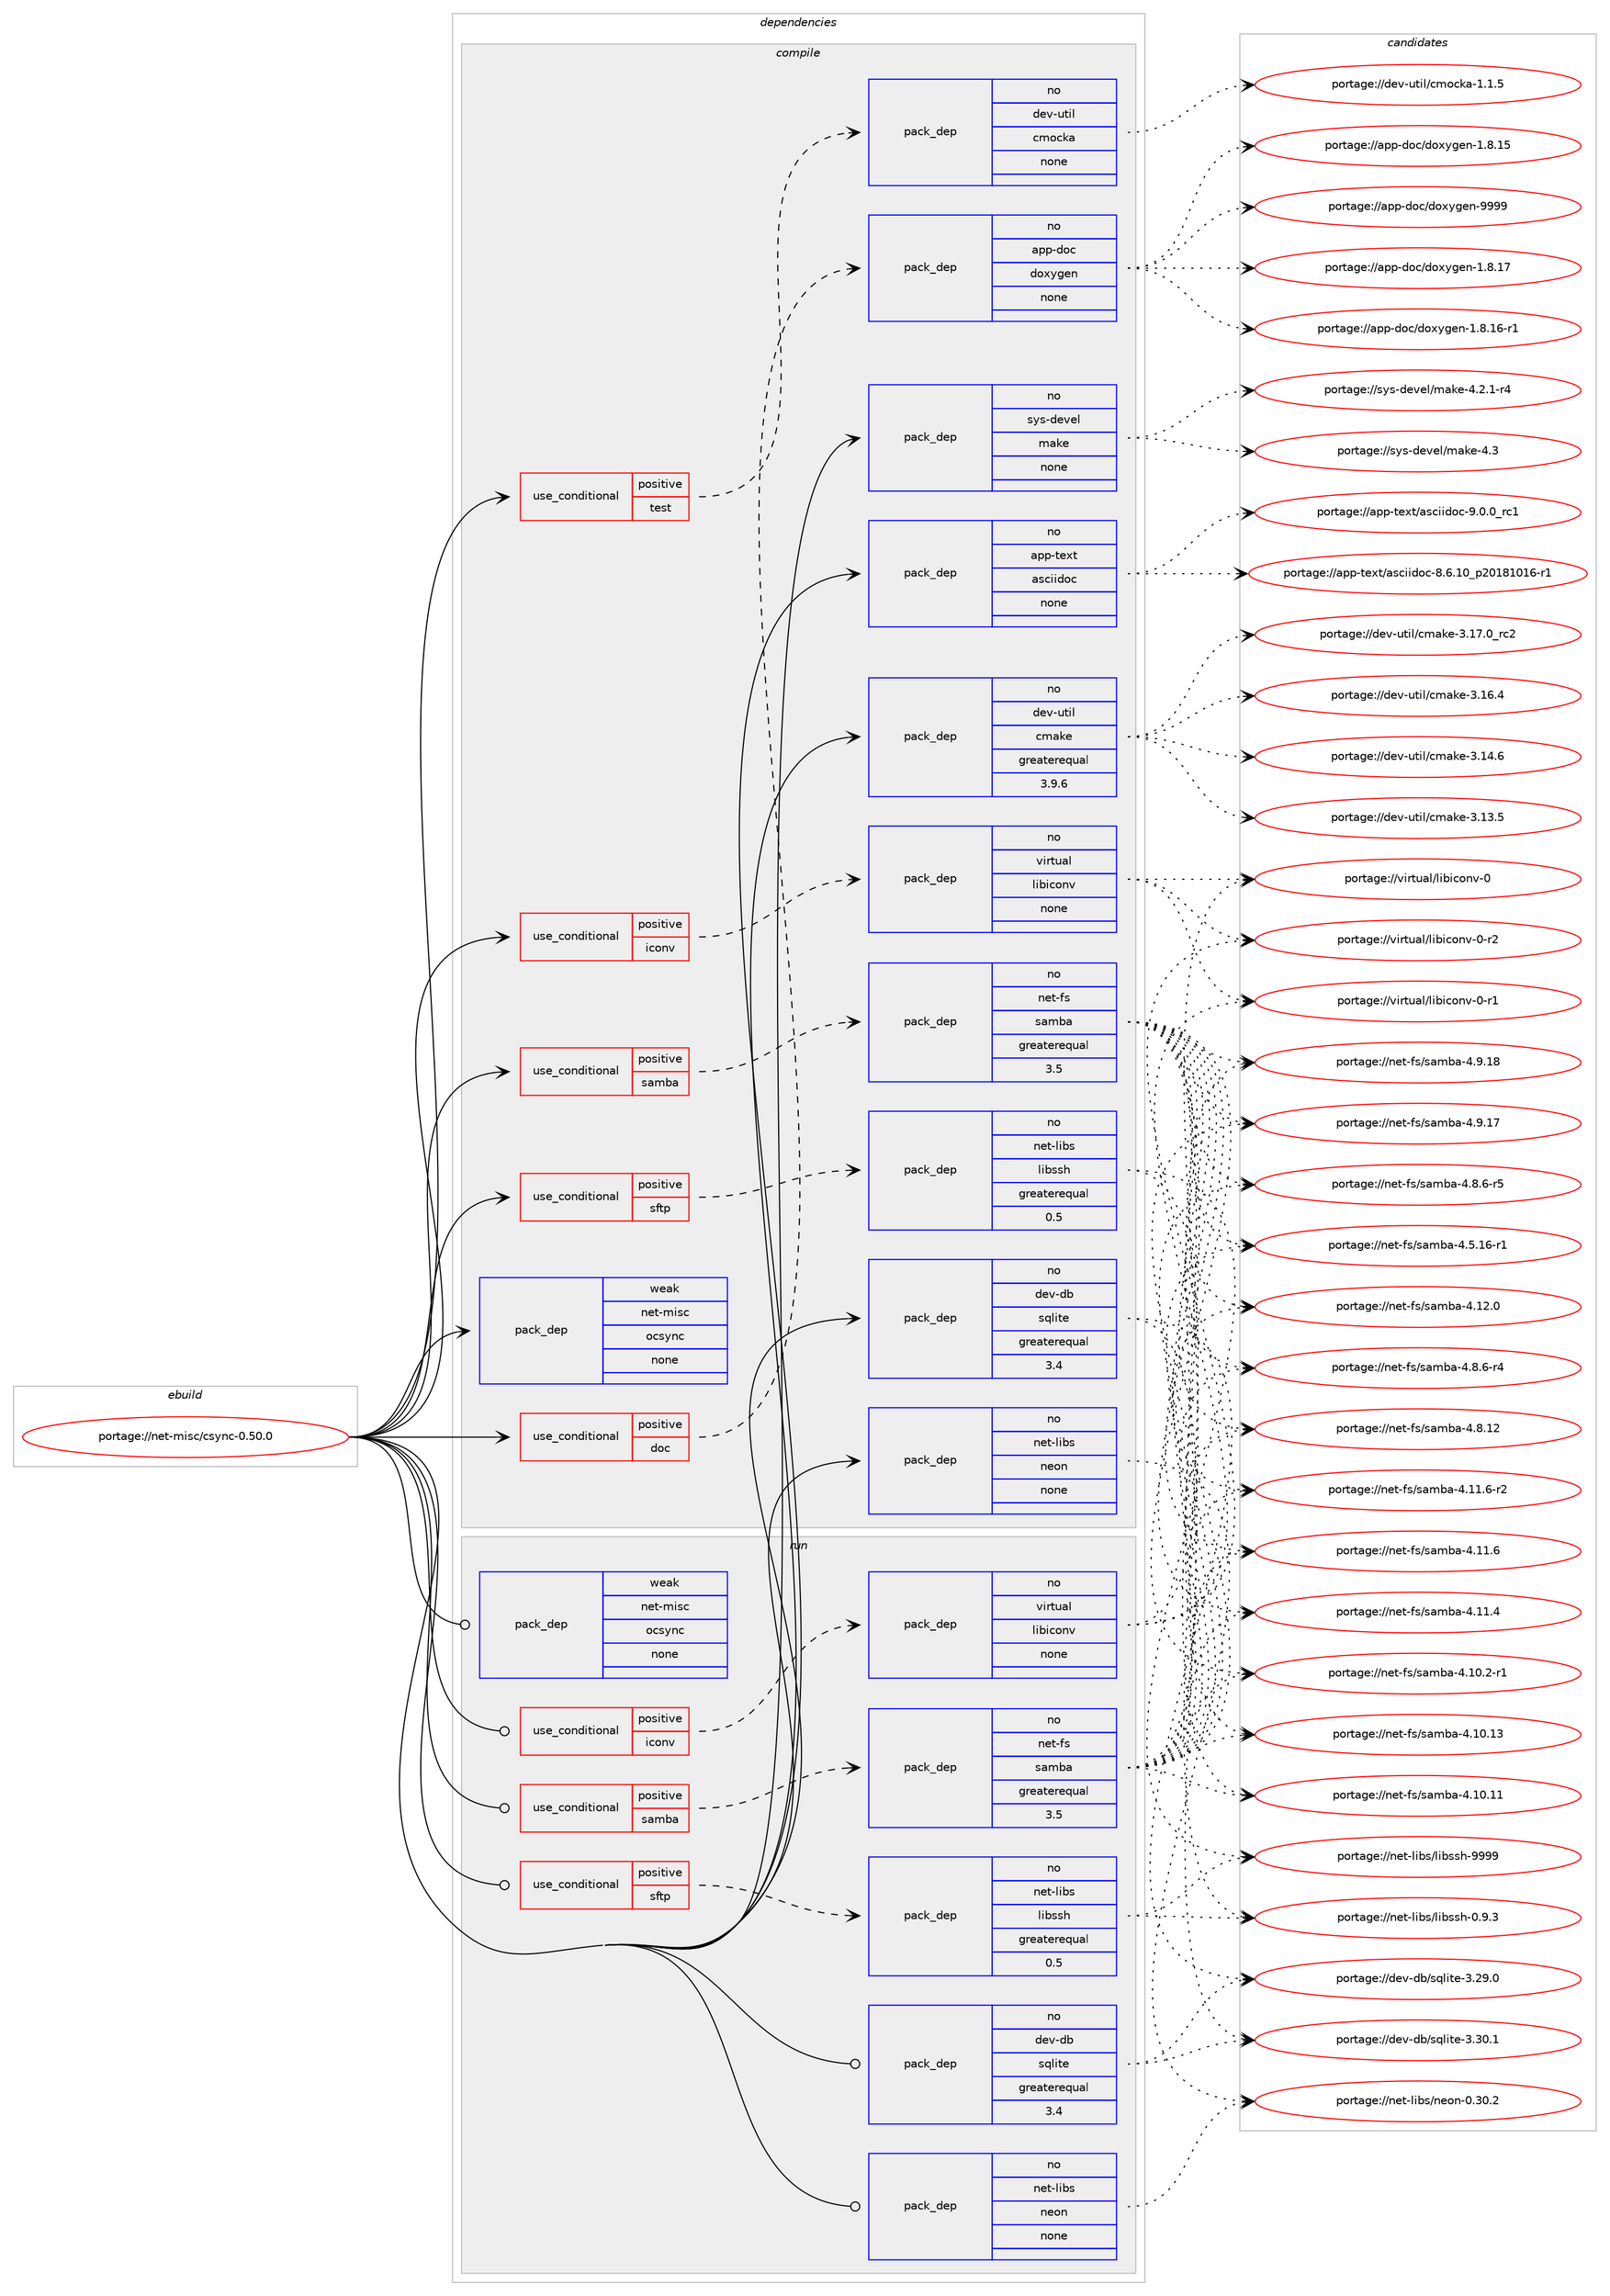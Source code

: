 digraph prolog {

# *************
# Graph options
# *************

newrank=true;
concentrate=true;
compound=true;
graph [rankdir=LR,fontname=Helvetica,fontsize=10,ranksep=1.5];#, ranksep=2.5, nodesep=0.2];
edge  [arrowhead=vee];
node  [fontname=Helvetica,fontsize=10];

# **********
# The ebuild
# **********

subgraph cluster_leftcol {
color=gray;
rank=same;
label=<<i>ebuild</i>>;
id [label="portage://net-misc/csync-0.50.0", color=red, width=4, href="../net-misc/csync-0.50.0.svg"];
}

# ****************
# The dependencies
# ****************

subgraph cluster_midcol {
color=gray;
label=<<i>dependencies</i>>;
subgraph cluster_compile {
fillcolor="#eeeeee";
style=filled;
label=<<i>compile</i>>;
subgraph cond15220 {
dependency74641 [label=<<TABLE BORDER="0" CELLBORDER="1" CELLSPACING="0" CELLPADDING="4"><TR><TD ROWSPAN="3" CELLPADDING="10">use_conditional</TD></TR><TR><TD>positive</TD></TR><TR><TD>doc</TD></TR></TABLE>>, shape=none, color=red];
subgraph pack57991 {
dependency74642 [label=<<TABLE BORDER="0" CELLBORDER="1" CELLSPACING="0" CELLPADDING="4" WIDTH="220"><TR><TD ROWSPAN="6" CELLPADDING="30">pack_dep</TD></TR><TR><TD WIDTH="110">no</TD></TR><TR><TD>app-doc</TD></TR><TR><TD>doxygen</TD></TR><TR><TD>none</TD></TR><TR><TD></TD></TR></TABLE>>, shape=none, color=blue];
}
dependency74641:e -> dependency74642:w [weight=20,style="dashed",arrowhead="vee"];
}
id:e -> dependency74641:w [weight=20,style="solid",arrowhead="vee"];
subgraph cond15221 {
dependency74643 [label=<<TABLE BORDER="0" CELLBORDER="1" CELLSPACING="0" CELLPADDING="4"><TR><TD ROWSPAN="3" CELLPADDING="10">use_conditional</TD></TR><TR><TD>positive</TD></TR><TR><TD>iconv</TD></TR></TABLE>>, shape=none, color=red];
subgraph pack57992 {
dependency74644 [label=<<TABLE BORDER="0" CELLBORDER="1" CELLSPACING="0" CELLPADDING="4" WIDTH="220"><TR><TD ROWSPAN="6" CELLPADDING="30">pack_dep</TD></TR><TR><TD WIDTH="110">no</TD></TR><TR><TD>virtual</TD></TR><TR><TD>libiconv</TD></TR><TR><TD>none</TD></TR><TR><TD></TD></TR></TABLE>>, shape=none, color=blue];
}
dependency74643:e -> dependency74644:w [weight=20,style="dashed",arrowhead="vee"];
}
id:e -> dependency74643:w [weight=20,style="solid",arrowhead="vee"];
subgraph cond15222 {
dependency74645 [label=<<TABLE BORDER="0" CELLBORDER="1" CELLSPACING="0" CELLPADDING="4"><TR><TD ROWSPAN="3" CELLPADDING="10">use_conditional</TD></TR><TR><TD>positive</TD></TR><TR><TD>samba</TD></TR></TABLE>>, shape=none, color=red];
subgraph pack57993 {
dependency74646 [label=<<TABLE BORDER="0" CELLBORDER="1" CELLSPACING="0" CELLPADDING="4" WIDTH="220"><TR><TD ROWSPAN="6" CELLPADDING="30">pack_dep</TD></TR><TR><TD WIDTH="110">no</TD></TR><TR><TD>net-fs</TD></TR><TR><TD>samba</TD></TR><TR><TD>greaterequal</TD></TR><TR><TD>3.5</TD></TR></TABLE>>, shape=none, color=blue];
}
dependency74645:e -> dependency74646:w [weight=20,style="dashed",arrowhead="vee"];
}
id:e -> dependency74645:w [weight=20,style="solid",arrowhead="vee"];
subgraph cond15223 {
dependency74647 [label=<<TABLE BORDER="0" CELLBORDER="1" CELLSPACING="0" CELLPADDING="4"><TR><TD ROWSPAN="3" CELLPADDING="10">use_conditional</TD></TR><TR><TD>positive</TD></TR><TR><TD>sftp</TD></TR></TABLE>>, shape=none, color=red];
subgraph pack57994 {
dependency74648 [label=<<TABLE BORDER="0" CELLBORDER="1" CELLSPACING="0" CELLPADDING="4" WIDTH="220"><TR><TD ROWSPAN="6" CELLPADDING="30">pack_dep</TD></TR><TR><TD WIDTH="110">no</TD></TR><TR><TD>net-libs</TD></TR><TR><TD>libssh</TD></TR><TR><TD>greaterequal</TD></TR><TR><TD>0.5</TD></TR></TABLE>>, shape=none, color=blue];
}
dependency74647:e -> dependency74648:w [weight=20,style="dashed",arrowhead="vee"];
}
id:e -> dependency74647:w [weight=20,style="solid",arrowhead="vee"];
subgraph cond15224 {
dependency74649 [label=<<TABLE BORDER="0" CELLBORDER="1" CELLSPACING="0" CELLPADDING="4"><TR><TD ROWSPAN="3" CELLPADDING="10">use_conditional</TD></TR><TR><TD>positive</TD></TR><TR><TD>test</TD></TR></TABLE>>, shape=none, color=red];
subgraph pack57995 {
dependency74650 [label=<<TABLE BORDER="0" CELLBORDER="1" CELLSPACING="0" CELLPADDING="4" WIDTH="220"><TR><TD ROWSPAN="6" CELLPADDING="30">pack_dep</TD></TR><TR><TD WIDTH="110">no</TD></TR><TR><TD>dev-util</TD></TR><TR><TD>cmocka</TD></TR><TR><TD>none</TD></TR><TR><TD></TD></TR></TABLE>>, shape=none, color=blue];
}
dependency74649:e -> dependency74650:w [weight=20,style="dashed",arrowhead="vee"];
}
id:e -> dependency74649:w [weight=20,style="solid",arrowhead="vee"];
subgraph pack57996 {
dependency74651 [label=<<TABLE BORDER="0" CELLBORDER="1" CELLSPACING="0" CELLPADDING="4" WIDTH="220"><TR><TD ROWSPAN="6" CELLPADDING="30">pack_dep</TD></TR><TR><TD WIDTH="110">no</TD></TR><TR><TD>app-text</TD></TR><TR><TD>asciidoc</TD></TR><TR><TD>none</TD></TR><TR><TD></TD></TR></TABLE>>, shape=none, color=blue];
}
id:e -> dependency74651:w [weight=20,style="solid",arrowhead="vee"];
subgraph pack57997 {
dependency74652 [label=<<TABLE BORDER="0" CELLBORDER="1" CELLSPACING="0" CELLPADDING="4" WIDTH="220"><TR><TD ROWSPAN="6" CELLPADDING="30">pack_dep</TD></TR><TR><TD WIDTH="110">no</TD></TR><TR><TD>dev-db</TD></TR><TR><TD>sqlite</TD></TR><TR><TD>greaterequal</TD></TR><TR><TD>3.4</TD></TR></TABLE>>, shape=none, color=blue];
}
id:e -> dependency74652:w [weight=20,style="solid",arrowhead="vee"];
subgraph pack57998 {
dependency74653 [label=<<TABLE BORDER="0" CELLBORDER="1" CELLSPACING="0" CELLPADDING="4" WIDTH="220"><TR><TD ROWSPAN="6" CELLPADDING="30">pack_dep</TD></TR><TR><TD WIDTH="110">no</TD></TR><TR><TD>dev-util</TD></TR><TR><TD>cmake</TD></TR><TR><TD>greaterequal</TD></TR><TR><TD>3.9.6</TD></TR></TABLE>>, shape=none, color=blue];
}
id:e -> dependency74653:w [weight=20,style="solid",arrowhead="vee"];
subgraph pack57999 {
dependency74654 [label=<<TABLE BORDER="0" CELLBORDER="1" CELLSPACING="0" CELLPADDING="4" WIDTH="220"><TR><TD ROWSPAN="6" CELLPADDING="30">pack_dep</TD></TR><TR><TD WIDTH="110">no</TD></TR><TR><TD>net-libs</TD></TR><TR><TD>neon</TD></TR><TR><TD>none</TD></TR><TR><TD></TD></TR></TABLE>>, shape=none, color=blue];
}
id:e -> dependency74654:w [weight=20,style="solid",arrowhead="vee"];
subgraph pack58000 {
dependency74655 [label=<<TABLE BORDER="0" CELLBORDER="1" CELLSPACING="0" CELLPADDING="4" WIDTH="220"><TR><TD ROWSPAN="6" CELLPADDING="30">pack_dep</TD></TR><TR><TD WIDTH="110">no</TD></TR><TR><TD>sys-devel</TD></TR><TR><TD>make</TD></TR><TR><TD>none</TD></TR><TR><TD></TD></TR></TABLE>>, shape=none, color=blue];
}
id:e -> dependency74655:w [weight=20,style="solid",arrowhead="vee"];
subgraph pack58001 {
dependency74656 [label=<<TABLE BORDER="0" CELLBORDER="1" CELLSPACING="0" CELLPADDING="4" WIDTH="220"><TR><TD ROWSPAN="6" CELLPADDING="30">pack_dep</TD></TR><TR><TD WIDTH="110">weak</TD></TR><TR><TD>net-misc</TD></TR><TR><TD>ocsync</TD></TR><TR><TD>none</TD></TR><TR><TD></TD></TR></TABLE>>, shape=none, color=blue];
}
id:e -> dependency74656:w [weight=20,style="solid",arrowhead="vee"];
}
subgraph cluster_compileandrun {
fillcolor="#eeeeee";
style=filled;
label=<<i>compile and run</i>>;
}
subgraph cluster_run {
fillcolor="#eeeeee";
style=filled;
label=<<i>run</i>>;
subgraph cond15225 {
dependency74657 [label=<<TABLE BORDER="0" CELLBORDER="1" CELLSPACING="0" CELLPADDING="4"><TR><TD ROWSPAN="3" CELLPADDING="10">use_conditional</TD></TR><TR><TD>positive</TD></TR><TR><TD>iconv</TD></TR></TABLE>>, shape=none, color=red];
subgraph pack58002 {
dependency74658 [label=<<TABLE BORDER="0" CELLBORDER="1" CELLSPACING="0" CELLPADDING="4" WIDTH="220"><TR><TD ROWSPAN="6" CELLPADDING="30">pack_dep</TD></TR><TR><TD WIDTH="110">no</TD></TR><TR><TD>virtual</TD></TR><TR><TD>libiconv</TD></TR><TR><TD>none</TD></TR><TR><TD></TD></TR></TABLE>>, shape=none, color=blue];
}
dependency74657:e -> dependency74658:w [weight=20,style="dashed",arrowhead="vee"];
}
id:e -> dependency74657:w [weight=20,style="solid",arrowhead="odot"];
subgraph cond15226 {
dependency74659 [label=<<TABLE BORDER="0" CELLBORDER="1" CELLSPACING="0" CELLPADDING="4"><TR><TD ROWSPAN="3" CELLPADDING="10">use_conditional</TD></TR><TR><TD>positive</TD></TR><TR><TD>samba</TD></TR></TABLE>>, shape=none, color=red];
subgraph pack58003 {
dependency74660 [label=<<TABLE BORDER="0" CELLBORDER="1" CELLSPACING="0" CELLPADDING="4" WIDTH="220"><TR><TD ROWSPAN="6" CELLPADDING="30">pack_dep</TD></TR><TR><TD WIDTH="110">no</TD></TR><TR><TD>net-fs</TD></TR><TR><TD>samba</TD></TR><TR><TD>greaterequal</TD></TR><TR><TD>3.5</TD></TR></TABLE>>, shape=none, color=blue];
}
dependency74659:e -> dependency74660:w [weight=20,style="dashed",arrowhead="vee"];
}
id:e -> dependency74659:w [weight=20,style="solid",arrowhead="odot"];
subgraph cond15227 {
dependency74661 [label=<<TABLE BORDER="0" CELLBORDER="1" CELLSPACING="0" CELLPADDING="4"><TR><TD ROWSPAN="3" CELLPADDING="10">use_conditional</TD></TR><TR><TD>positive</TD></TR><TR><TD>sftp</TD></TR></TABLE>>, shape=none, color=red];
subgraph pack58004 {
dependency74662 [label=<<TABLE BORDER="0" CELLBORDER="1" CELLSPACING="0" CELLPADDING="4" WIDTH="220"><TR><TD ROWSPAN="6" CELLPADDING="30">pack_dep</TD></TR><TR><TD WIDTH="110">no</TD></TR><TR><TD>net-libs</TD></TR><TR><TD>libssh</TD></TR><TR><TD>greaterequal</TD></TR><TR><TD>0.5</TD></TR></TABLE>>, shape=none, color=blue];
}
dependency74661:e -> dependency74662:w [weight=20,style="dashed",arrowhead="vee"];
}
id:e -> dependency74661:w [weight=20,style="solid",arrowhead="odot"];
subgraph pack58005 {
dependency74663 [label=<<TABLE BORDER="0" CELLBORDER="1" CELLSPACING="0" CELLPADDING="4" WIDTH="220"><TR><TD ROWSPAN="6" CELLPADDING="30">pack_dep</TD></TR><TR><TD WIDTH="110">no</TD></TR><TR><TD>dev-db</TD></TR><TR><TD>sqlite</TD></TR><TR><TD>greaterequal</TD></TR><TR><TD>3.4</TD></TR></TABLE>>, shape=none, color=blue];
}
id:e -> dependency74663:w [weight=20,style="solid",arrowhead="odot"];
subgraph pack58006 {
dependency74664 [label=<<TABLE BORDER="0" CELLBORDER="1" CELLSPACING="0" CELLPADDING="4" WIDTH="220"><TR><TD ROWSPAN="6" CELLPADDING="30">pack_dep</TD></TR><TR><TD WIDTH="110">no</TD></TR><TR><TD>net-libs</TD></TR><TR><TD>neon</TD></TR><TR><TD>none</TD></TR><TR><TD></TD></TR></TABLE>>, shape=none, color=blue];
}
id:e -> dependency74664:w [weight=20,style="solid",arrowhead="odot"];
subgraph pack58007 {
dependency74665 [label=<<TABLE BORDER="0" CELLBORDER="1" CELLSPACING="0" CELLPADDING="4" WIDTH="220"><TR><TD ROWSPAN="6" CELLPADDING="30">pack_dep</TD></TR><TR><TD WIDTH="110">weak</TD></TR><TR><TD>net-misc</TD></TR><TR><TD>ocsync</TD></TR><TR><TD>none</TD></TR><TR><TD></TD></TR></TABLE>>, shape=none, color=blue];
}
id:e -> dependency74665:w [weight=20,style="solid",arrowhead="odot"];
}
}

# **************
# The candidates
# **************

subgraph cluster_choices {
rank=same;
color=gray;
label=<<i>candidates</i>>;

subgraph choice57991 {
color=black;
nodesep=1;
choice971121124510011199471001111201211031011104557575757 [label="portage://app-doc/doxygen-9999", color=red, width=4,href="../app-doc/doxygen-9999.svg"];
choice9711211245100111994710011112012110310111045494656464955 [label="portage://app-doc/doxygen-1.8.17", color=red, width=4,href="../app-doc/doxygen-1.8.17.svg"];
choice97112112451001119947100111120121103101110454946564649544511449 [label="portage://app-doc/doxygen-1.8.16-r1", color=red, width=4,href="../app-doc/doxygen-1.8.16-r1.svg"];
choice9711211245100111994710011112012110310111045494656464953 [label="portage://app-doc/doxygen-1.8.15", color=red, width=4,href="../app-doc/doxygen-1.8.15.svg"];
dependency74642:e -> choice971121124510011199471001111201211031011104557575757:w [style=dotted,weight="100"];
dependency74642:e -> choice9711211245100111994710011112012110310111045494656464955:w [style=dotted,weight="100"];
dependency74642:e -> choice97112112451001119947100111120121103101110454946564649544511449:w [style=dotted,weight="100"];
dependency74642:e -> choice9711211245100111994710011112012110310111045494656464953:w [style=dotted,weight="100"];
}
subgraph choice57992 {
color=black;
nodesep=1;
choice1181051141161179710847108105981059911111011845484511450 [label="portage://virtual/libiconv-0-r2", color=red, width=4,href="../virtual/libiconv-0-r2.svg"];
choice1181051141161179710847108105981059911111011845484511449 [label="portage://virtual/libiconv-0-r1", color=red, width=4,href="../virtual/libiconv-0-r1.svg"];
choice118105114116117971084710810598105991111101184548 [label="portage://virtual/libiconv-0", color=red, width=4,href="../virtual/libiconv-0.svg"];
dependency74644:e -> choice1181051141161179710847108105981059911111011845484511450:w [style=dotted,weight="100"];
dependency74644:e -> choice1181051141161179710847108105981059911111011845484511449:w [style=dotted,weight="100"];
dependency74644:e -> choice118105114116117971084710810598105991111101184548:w [style=dotted,weight="100"];
}
subgraph choice57993 {
color=black;
nodesep=1;
choice110101116451021154711597109989745524657464956 [label="portage://net-fs/samba-4.9.18", color=red, width=4,href="../net-fs/samba-4.9.18.svg"];
choice110101116451021154711597109989745524657464955 [label="portage://net-fs/samba-4.9.17", color=red, width=4,href="../net-fs/samba-4.9.17.svg"];
choice11010111645102115471159710998974552465646544511453 [label="portage://net-fs/samba-4.8.6-r5", color=red, width=4,href="../net-fs/samba-4.8.6-r5.svg"];
choice11010111645102115471159710998974552465646544511452 [label="portage://net-fs/samba-4.8.6-r4", color=red, width=4,href="../net-fs/samba-4.8.6-r4.svg"];
choice110101116451021154711597109989745524656464950 [label="portage://net-fs/samba-4.8.12", color=red, width=4,href="../net-fs/samba-4.8.12.svg"];
choice1101011164510211547115971099897455246534649544511449 [label="portage://net-fs/samba-4.5.16-r1", color=red, width=4,href="../net-fs/samba-4.5.16-r1.svg"];
choice110101116451021154711597109989745524649504648 [label="portage://net-fs/samba-4.12.0", color=red, width=4,href="../net-fs/samba-4.12.0.svg"];
choice1101011164510211547115971099897455246494946544511450 [label="portage://net-fs/samba-4.11.6-r2", color=red, width=4,href="../net-fs/samba-4.11.6-r2.svg"];
choice110101116451021154711597109989745524649494654 [label="portage://net-fs/samba-4.11.6", color=red, width=4,href="../net-fs/samba-4.11.6.svg"];
choice110101116451021154711597109989745524649494652 [label="portage://net-fs/samba-4.11.4", color=red, width=4,href="../net-fs/samba-4.11.4.svg"];
choice1101011164510211547115971099897455246494846504511449 [label="portage://net-fs/samba-4.10.2-r1", color=red, width=4,href="../net-fs/samba-4.10.2-r1.svg"];
choice11010111645102115471159710998974552464948464951 [label="portage://net-fs/samba-4.10.13", color=red, width=4,href="../net-fs/samba-4.10.13.svg"];
choice11010111645102115471159710998974552464948464949 [label="portage://net-fs/samba-4.10.11", color=red, width=4,href="../net-fs/samba-4.10.11.svg"];
dependency74646:e -> choice110101116451021154711597109989745524657464956:w [style=dotted,weight="100"];
dependency74646:e -> choice110101116451021154711597109989745524657464955:w [style=dotted,weight="100"];
dependency74646:e -> choice11010111645102115471159710998974552465646544511453:w [style=dotted,weight="100"];
dependency74646:e -> choice11010111645102115471159710998974552465646544511452:w [style=dotted,weight="100"];
dependency74646:e -> choice110101116451021154711597109989745524656464950:w [style=dotted,weight="100"];
dependency74646:e -> choice1101011164510211547115971099897455246534649544511449:w [style=dotted,weight="100"];
dependency74646:e -> choice110101116451021154711597109989745524649504648:w [style=dotted,weight="100"];
dependency74646:e -> choice1101011164510211547115971099897455246494946544511450:w [style=dotted,weight="100"];
dependency74646:e -> choice110101116451021154711597109989745524649494654:w [style=dotted,weight="100"];
dependency74646:e -> choice110101116451021154711597109989745524649494652:w [style=dotted,weight="100"];
dependency74646:e -> choice1101011164510211547115971099897455246494846504511449:w [style=dotted,weight="100"];
dependency74646:e -> choice11010111645102115471159710998974552464948464951:w [style=dotted,weight="100"];
dependency74646:e -> choice11010111645102115471159710998974552464948464949:w [style=dotted,weight="100"];
}
subgraph choice57994 {
color=black;
nodesep=1;
choice110101116451081059811547108105981151151044557575757 [label="portage://net-libs/libssh-9999", color=red, width=4,href="../net-libs/libssh-9999.svg"];
choice11010111645108105981154710810598115115104454846574651 [label="portage://net-libs/libssh-0.9.3", color=red, width=4,href="../net-libs/libssh-0.9.3.svg"];
dependency74648:e -> choice110101116451081059811547108105981151151044557575757:w [style=dotted,weight="100"];
dependency74648:e -> choice11010111645108105981154710810598115115104454846574651:w [style=dotted,weight="100"];
}
subgraph choice57995 {
color=black;
nodesep=1;
choice1001011184511711610510847991091119910797454946494653 [label="portage://dev-util/cmocka-1.1.5", color=red, width=4,href="../dev-util/cmocka-1.1.5.svg"];
dependency74650:e -> choice1001011184511711610510847991091119910797454946494653:w [style=dotted,weight="100"];
}
subgraph choice57996 {
color=black;
nodesep=1;
choice971121124511610112011647971159910510510011199455746484648951149949 [label="portage://app-text/asciidoc-9.0.0_rc1", color=red, width=4,href="../app-text/asciidoc-9.0.0_rc1.svg"];
choice971121124511610112011647971159910510510011199455646544649489511250484956494849544511449 [label="portage://app-text/asciidoc-8.6.10_p20181016-r1", color=red, width=4,href="../app-text/asciidoc-8.6.10_p20181016-r1.svg"];
dependency74651:e -> choice971121124511610112011647971159910510510011199455746484648951149949:w [style=dotted,weight="100"];
dependency74651:e -> choice971121124511610112011647971159910510510011199455646544649489511250484956494849544511449:w [style=dotted,weight="100"];
}
subgraph choice57997 {
color=black;
nodesep=1;
choice10010111845100984711511310810511610145514651484649 [label="portage://dev-db/sqlite-3.30.1", color=red, width=4,href="../dev-db/sqlite-3.30.1.svg"];
choice10010111845100984711511310810511610145514650574648 [label="portage://dev-db/sqlite-3.29.0", color=red, width=4,href="../dev-db/sqlite-3.29.0.svg"];
dependency74652:e -> choice10010111845100984711511310810511610145514651484649:w [style=dotted,weight="100"];
dependency74652:e -> choice10010111845100984711511310810511610145514650574648:w [style=dotted,weight="100"];
}
subgraph choice57998 {
color=black;
nodesep=1;
choice1001011184511711610510847991099710710145514649554648951149950 [label="portage://dev-util/cmake-3.17.0_rc2", color=red, width=4,href="../dev-util/cmake-3.17.0_rc2.svg"];
choice1001011184511711610510847991099710710145514649544652 [label="portage://dev-util/cmake-3.16.4", color=red, width=4,href="../dev-util/cmake-3.16.4.svg"];
choice1001011184511711610510847991099710710145514649524654 [label="portage://dev-util/cmake-3.14.6", color=red, width=4,href="../dev-util/cmake-3.14.6.svg"];
choice1001011184511711610510847991099710710145514649514653 [label="portage://dev-util/cmake-3.13.5", color=red, width=4,href="../dev-util/cmake-3.13.5.svg"];
dependency74653:e -> choice1001011184511711610510847991099710710145514649554648951149950:w [style=dotted,weight="100"];
dependency74653:e -> choice1001011184511711610510847991099710710145514649544652:w [style=dotted,weight="100"];
dependency74653:e -> choice1001011184511711610510847991099710710145514649524654:w [style=dotted,weight="100"];
dependency74653:e -> choice1001011184511711610510847991099710710145514649514653:w [style=dotted,weight="100"];
}
subgraph choice57999 {
color=black;
nodesep=1;
choice11010111645108105981154711010111111045484651484650 [label="portage://net-libs/neon-0.30.2", color=red, width=4,href="../net-libs/neon-0.30.2.svg"];
dependency74654:e -> choice11010111645108105981154711010111111045484651484650:w [style=dotted,weight="100"];
}
subgraph choice58000 {
color=black;
nodesep=1;
choice11512111545100101118101108471099710710145524651 [label="portage://sys-devel/make-4.3", color=red, width=4,href="../sys-devel/make-4.3.svg"];
choice1151211154510010111810110847109971071014552465046494511452 [label="portage://sys-devel/make-4.2.1-r4", color=red, width=4,href="../sys-devel/make-4.2.1-r4.svg"];
dependency74655:e -> choice11512111545100101118101108471099710710145524651:w [style=dotted,weight="100"];
dependency74655:e -> choice1151211154510010111810110847109971071014552465046494511452:w [style=dotted,weight="100"];
}
subgraph choice58001 {
color=black;
nodesep=1;
}
subgraph choice58002 {
color=black;
nodesep=1;
choice1181051141161179710847108105981059911111011845484511450 [label="portage://virtual/libiconv-0-r2", color=red, width=4,href="../virtual/libiconv-0-r2.svg"];
choice1181051141161179710847108105981059911111011845484511449 [label="portage://virtual/libiconv-0-r1", color=red, width=4,href="../virtual/libiconv-0-r1.svg"];
choice118105114116117971084710810598105991111101184548 [label="portage://virtual/libiconv-0", color=red, width=4,href="../virtual/libiconv-0.svg"];
dependency74658:e -> choice1181051141161179710847108105981059911111011845484511450:w [style=dotted,weight="100"];
dependency74658:e -> choice1181051141161179710847108105981059911111011845484511449:w [style=dotted,weight="100"];
dependency74658:e -> choice118105114116117971084710810598105991111101184548:w [style=dotted,weight="100"];
}
subgraph choice58003 {
color=black;
nodesep=1;
choice110101116451021154711597109989745524657464956 [label="portage://net-fs/samba-4.9.18", color=red, width=4,href="../net-fs/samba-4.9.18.svg"];
choice110101116451021154711597109989745524657464955 [label="portage://net-fs/samba-4.9.17", color=red, width=4,href="../net-fs/samba-4.9.17.svg"];
choice11010111645102115471159710998974552465646544511453 [label="portage://net-fs/samba-4.8.6-r5", color=red, width=4,href="../net-fs/samba-4.8.6-r5.svg"];
choice11010111645102115471159710998974552465646544511452 [label="portage://net-fs/samba-4.8.6-r4", color=red, width=4,href="../net-fs/samba-4.8.6-r4.svg"];
choice110101116451021154711597109989745524656464950 [label="portage://net-fs/samba-4.8.12", color=red, width=4,href="../net-fs/samba-4.8.12.svg"];
choice1101011164510211547115971099897455246534649544511449 [label="portage://net-fs/samba-4.5.16-r1", color=red, width=4,href="../net-fs/samba-4.5.16-r1.svg"];
choice110101116451021154711597109989745524649504648 [label="portage://net-fs/samba-4.12.0", color=red, width=4,href="../net-fs/samba-4.12.0.svg"];
choice1101011164510211547115971099897455246494946544511450 [label="portage://net-fs/samba-4.11.6-r2", color=red, width=4,href="../net-fs/samba-4.11.6-r2.svg"];
choice110101116451021154711597109989745524649494654 [label="portage://net-fs/samba-4.11.6", color=red, width=4,href="../net-fs/samba-4.11.6.svg"];
choice110101116451021154711597109989745524649494652 [label="portage://net-fs/samba-4.11.4", color=red, width=4,href="../net-fs/samba-4.11.4.svg"];
choice1101011164510211547115971099897455246494846504511449 [label="portage://net-fs/samba-4.10.2-r1", color=red, width=4,href="../net-fs/samba-4.10.2-r1.svg"];
choice11010111645102115471159710998974552464948464951 [label="portage://net-fs/samba-4.10.13", color=red, width=4,href="../net-fs/samba-4.10.13.svg"];
choice11010111645102115471159710998974552464948464949 [label="portage://net-fs/samba-4.10.11", color=red, width=4,href="../net-fs/samba-4.10.11.svg"];
dependency74660:e -> choice110101116451021154711597109989745524657464956:w [style=dotted,weight="100"];
dependency74660:e -> choice110101116451021154711597109989745524657464955:w [style=dotted,weight="100"];
dependency74660:e -> choice11010111645102115471159710998974552465646544511453:w [style=dotted,weight="100"];
dependency74660:e -> choice11010111645102115471159710998974552465646544511452:w [style=dotted,weight="100"];
dependency74660:e -> choice110101116451021154711597109989745524656464950:w [style=dotted,weight="100"];
dependency74660:e -> choice1101011164510211547115971099897455246534649544511449:w [style=dotted,weight="100"];
dependency74660:e -> choice110101116451021154711597109989745524649504648:w [style=dotted,weight="100"];
dependency74660:e -> choice1101011164510211547115971099897455246494946544511450:w [style=dotted,weight="100"];
dependency74660:e -> choice110101116451021154711597109989745524649494654:w [style=dotted,weight="100"];
dependency74660:e -> choice110101116451021154711597109989745524649494652:w [style=dotted,weight="100"];
dependency74660:e -> choice1101011164510211547115971099897455246494846504511449:w [style=dotted,weight="100"];
dependency74660:e -> choice11010111645102115471159710998974552464948464951:w [style=dotted,weight="100"];
dependency74660:e -> choice11010111645102115471159710998974552464948464949:w [style=dotted,weight="100"];
}
subgraph choice58004 {
color=black;
nodesep=1;
choice110101116451081059811547108105981151151044557575757 [label="portage://net-libs/libssh-9999", color=red, width=4,href="../net-libs/libssh-9999.svg"];
choice11010111645108105981154710810598115115104454846574651 [label="portage://net-libs/libssh-0.9.3", color=red, width=4,href="../net-libs/libssh-0.9.3.svg"];
dependency74662:e -> choice110101116451081059811547108105981151151044557575757:w [style=dotted,weight="100"];
dependency74662:e -> choice11010111645108105981154710810598115115104454846574651:w [style=dotted,weight="100"];
}
subgraph choice58005 {
color=black;
nodesep=1;
choice10010111845100984711511310810511610145514651484649 [label="portage://dev-db/sqlite-3.30.1", color=red, width=4,href="../dev-db/sqlite-3.30.1.svg"];
choice10010111845100984711511310810511610145514650574648 [label="portage://dev-db/sqlite-3.29.0", color=red, width=4,href="../dev-db/sqlite-3.29.0.svg"];
dependency74663:e -> choice10010111845100984711511310810511610145514651484649:w [style=dotted,weight="100"];
dependency74663:e -> choice10010111845100984711511310810511610145514650574648:w [style=dotted,weight="100"];
}
subgraph choice58006 {
color=black;
nodesep=1;
choice11010111645108105981154711010111111045484651484650 [label="portage://net-libs/neon-0.30.2", color=red, width=4,href="../net-libs/neon-0.30.2.svg"];
dependency74664:e -> choice11010111645108105981154711010111111045484651484650:w [style=dotted,weight="100"];
}
subgraph choice58007 {
color=black;
nodesep=1;
}
}

}
